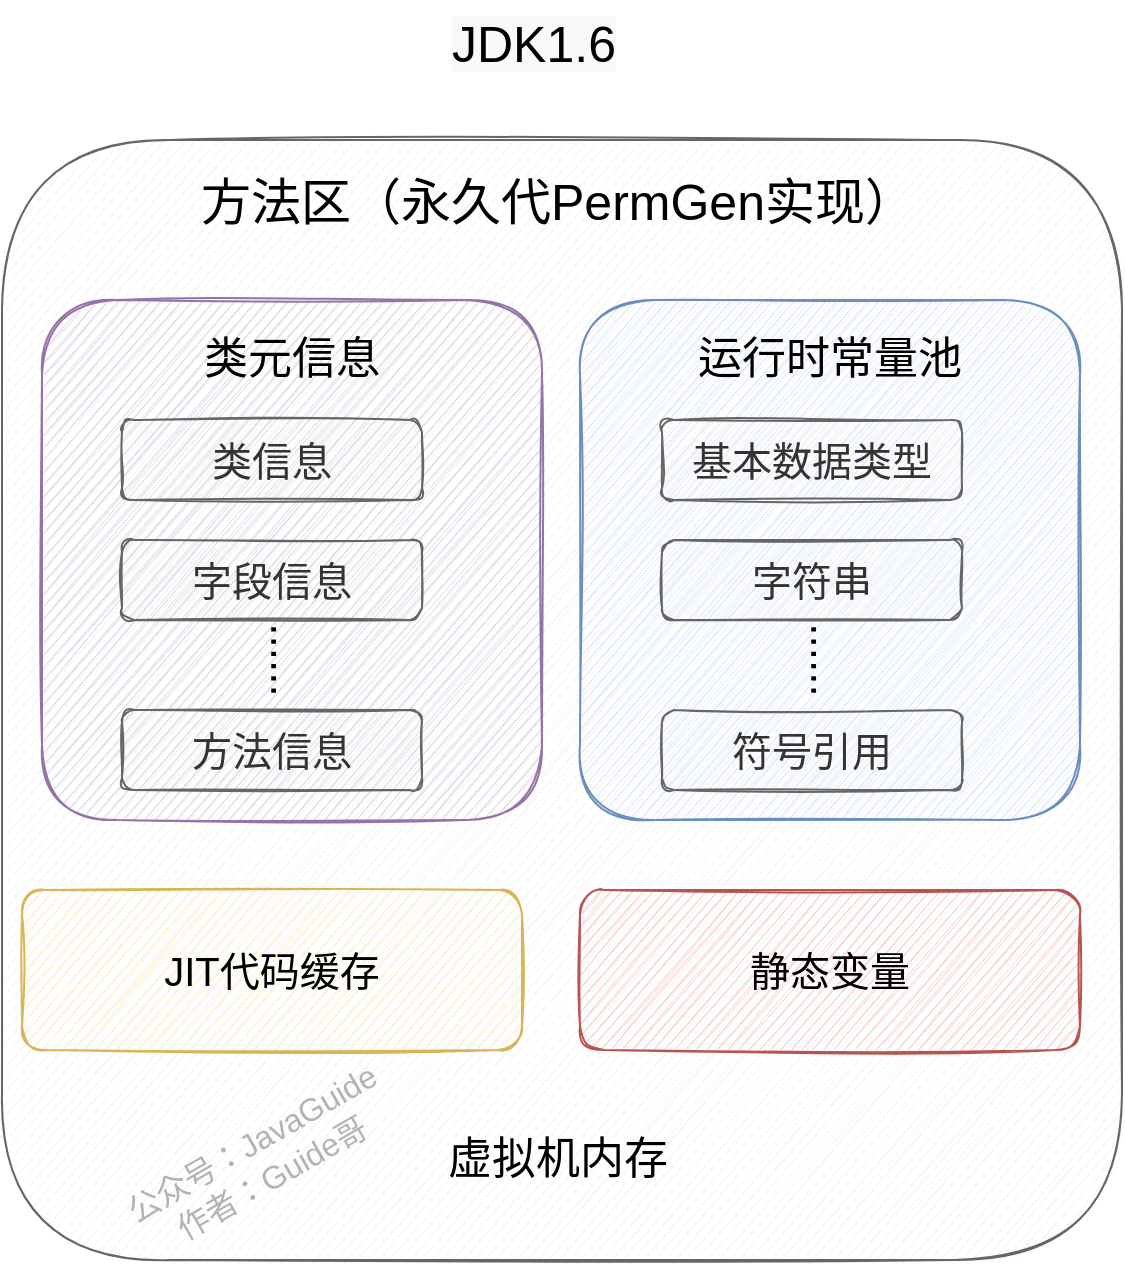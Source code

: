 <mxfile version="13.4.5" type="device"><diagram id="SNS0W3kPdRRnqGH8hLX1" name="Page-1"><mxGraphModel dx="1106" dy="997" grid="1" gridSize="10" guides="1" tooltips="1" connect="1" arrows="1" fold="1" page="1" pageScale="1" pageWidth="827" pageHeight="1169" math="0" shadow="0"><root><mxCell id="0"/><mxCell id="1" parent="0"/><mxCell id="XXEuHpaIaVeWDoAqiPR5-4" value="" style="rounded=1;whiteSpace=wrap;html=1;fillColor=#f5f5f5;strokeColor=#666666;sketch=1;fontSize=20;fontColor=#333333;" parent="1" vertex="1"><mxGeometry y="210" width="560" height="560" as="geometry"/></mxCell><mxCell id="XXEuHpaIaVeWDoAqiPR5-6" value="方法区（永久代PermGen实现）" style="text;html=1;strokeColor=none;fillColor=none;align=center;verticalAlign=middle;whiteSpace=wrap;rounded=0;fontSize=25;" parent="1" vertex="1"><mxGeometry x="43" y="230" width="470" height="20" as="geometry"/></mxCell><mxCell id="XXEuHpaIaVeWDoAqiPR5-8" value="" style="rounded=1;whiteSpace=wrap;html=1;fillColor=#dae8fc;strokeColor=#6c8ebf;sketch=1;fontSize=20;" parent="1" vertex="1"><mxGeometry x="289" y="290" width="250" height="260" as="geometry"/></mxCell><mxCell id="XXEuHpaIaVeWDoAqiPR5-10" value="运行时常量池" style="text;html=1;strokeColor=none;fillColor=none;align=center;verticalAlign=middle;whiteSpace=wrap;rounded=0;fontSize=22;" parent="1" vertex="1"><mxGeometry x="274" y="310" width="280" height="20" as="geometry"/></mxCell><mxCell id="XXEuHpaIaVeWDoAqiPR5-11" value="静态变量" style="rounded=1;whiteSpace=wrap;html=1;fillColor=#f8cecc;strokeColor=#b85450;sketch=1;fontSize=20;" parent="1" vertex="1"><mxGeometry x="289" y="585" width="250" height="80" as="geometry"/></mxCell><mxCell id="XXEuHpaIaVeWDoAqiPR5-13" value="JIT代码缓存" style="rounded=1;whiteSpace=wrap;html=1;fillColor=#fff2cc;strokeColor=#d6b656;sketch=1;fontSize=20;" parent="1" vertex="1"><mxGeometry x="10" y="585" width="250" height="80" as="geometry"/></mxCell><mxCell id="XXEuHpaIaVeWDoAqiPR5-15" value="" style="rounded=1;whiteSpace=wrap;html=1;fillColor=#e1d5e7;strokeColor=#9673a6;sketch=1;fontSize=20;" parent="1" vertex="1"><mxGeometry x="20" y="290" width="250" height="260" as="geometry"/></mxCell><mxCell id="XXEuHpaIaVeWDoAqiPR5-16" value="类元信息" style="text;html=1;strokeColor=none;fillColor=none;align=center;verticalAlign=middle;whiteSpace=wrap;rounded=0;fontSize=22;" parent="1" vertex="1"><mxGeometry x="5" y="310" width="280" height="20" as="geometry"/></mxCell><mxCell id="XXEuHpaIaVeWDoAqiPR5-17" value="类信息" style="rounded=1;whiteSpace=wrap;html=1;fillColor=#f5f5f5;strokeColor=#666666;sketch=1;fontSize=20;fontColor=#333333;" parent="1" vertex="1"><mxGeometry x="60" y="350" width="150" height="40" as="geometry"/></mxCell><mxCell id="XXEuHpaIaVeWDoAqiPR5-18" value="字段信息" style="rounded=1;whiteSpace=wrap;html=1;fillColor=#f5f5f5;strokeColor=#666666;sketch=1;fontSize=20;fontColor=#333333;" parent="1" vertex="1"><mxGeometry x="60" y="410" width="150" height="40" as="geometry"/></mxCell><mxCell id="XXEuHpaIaVeWDoAqiPR5-19" value="方法信息" style="rounded=1;whiteSpace=wrap;html=1;fillColor=#f5f5f5;strokeColor=#666666;sketch=1;fontSize=20;fontColor=#333333;" parent="1" vertex="1"><mxGeometry x="60" y="495" width="150" height="40" as="geometry"/></mxCell><mxCell id="XXEuHpaIaVeWDoAqiPR5-20" value="......" style="text;html=1;strokeColor=none;fillColor=none;align=center;verticalAlign=middle;whiteSpace=wrap;rounded=0;fontSize=22;horizontal=0;" parent="1" vertex="1"><mxGeometry x="110" y="460" width="40" height="20" as="geometry"/></mxCell><mxCell id="XXEuHpaIaVeWDoAqiPR5-21" value="&lt;span&gt;基本数据类型&lt;/span&gt;" style="rounded=1;whiteSpace=wrap;html=1;fillColor=#f5f5f5;strokeColor=#666666;sketch=1;fontSize=20;fontColor=#333333;" parent="1" vertex="1"><mxGeometry x="330" y="350" width="150" height="40" as="geometry"/></mxCell><mxCell id="XXEuHpaIaVeWDoAqiPR5-22" value="字符串" style="rounded=1;whiteSpace=wrap;html=1;fillColor=#f5f5f5;strokeColor=#666666;sketch=1;fontSize=20;fontColor=#333333;" parent="1" vertex="1"><mxGeometry x="330" y="410" width="150" height="40" as="geometry"/></mxCell><mxCell id="XXEuHpaIaVeWDoAqiPR5-23" value="符号引用" style="rounded=1;whiteSpace=wrap;html=1;fillColor=#f5f5f5;strokeColor=#666666;sketch=1;fontSize=20;fontColor=#333333;" parent="1" vertex="1"><mxGeometry x="330" y="495" width="150" height="40" as="geometry"/></mxCell><mxCell id="XXEuHpaIaVeWDoAqiPR5-24" value="......" style="text;html=1;strokeColor=none;fillColor=none;align=center;verticalAlign=middle;whiteSpace=wrap;rounded=0;fontSize=22;horizontal=0;" parent="1" vertex="1"><mxGeometry x="380" y="460" width="40" height="20" as="geometry"/></mxCell><mxCell id="XXEuHpaIaVeWDoAqiPR5-26" value="虚拟机内存" style="text;html=1;strokeColor=none;fillColor=none;align=center;verticalAlign=middle;whiteSpace=wrap;rounded=0;fontSize=22;" parent="1" vertex="1"><mxGeometry x="210" y="710" width="136" height="20" as="geometry"/></mxCell><mxCell id="eINCbdWK_-rvlVJAq34u-1" value="&lt;meta charset=&quot;utf-8&quot;&gt;&lt;span style=&quot;color: rgb(0, 0, 0); font-family: helvetica; font-size: 25px; font-style: normal; font-weight: 400; letter-spacing: normal; text-align: center; text-indent: 0px; text-transform: none; word-spacing: 0px; background-color: rgb(248, 249, 250); display: inline; float: none;&quot;&gt;JDK1.6&lt;/span&gt;" style="text;whiteSpace=wrap;html=1;" vertex="1" parent="1"><mxGeometry x="223" y="140" width="110" height="30" as="geometry"/></mxCell><mxCell id="eINCbdWK_-rvlVJAq34u-2" value="公众号：JavaGuide&lt;br style=&quot;font-size: 16px;&quot;&gt;作者：Guide哥" style="text;html=1;strokeColor=none;fillColor=none;align=center;verticalAlign=middle;whiteSpace=wrap;rounded=0;labelBackgroundColor=none;fontSize=16;fontColor=#B3B3B3;rotation=-30;sketch=1;" vertex="1" parent="1"><mxGeometry x="40" y="715" width="180" height="10" as="geometry"/></mxCell></root></mxGraphModel></diagram></mxfile>